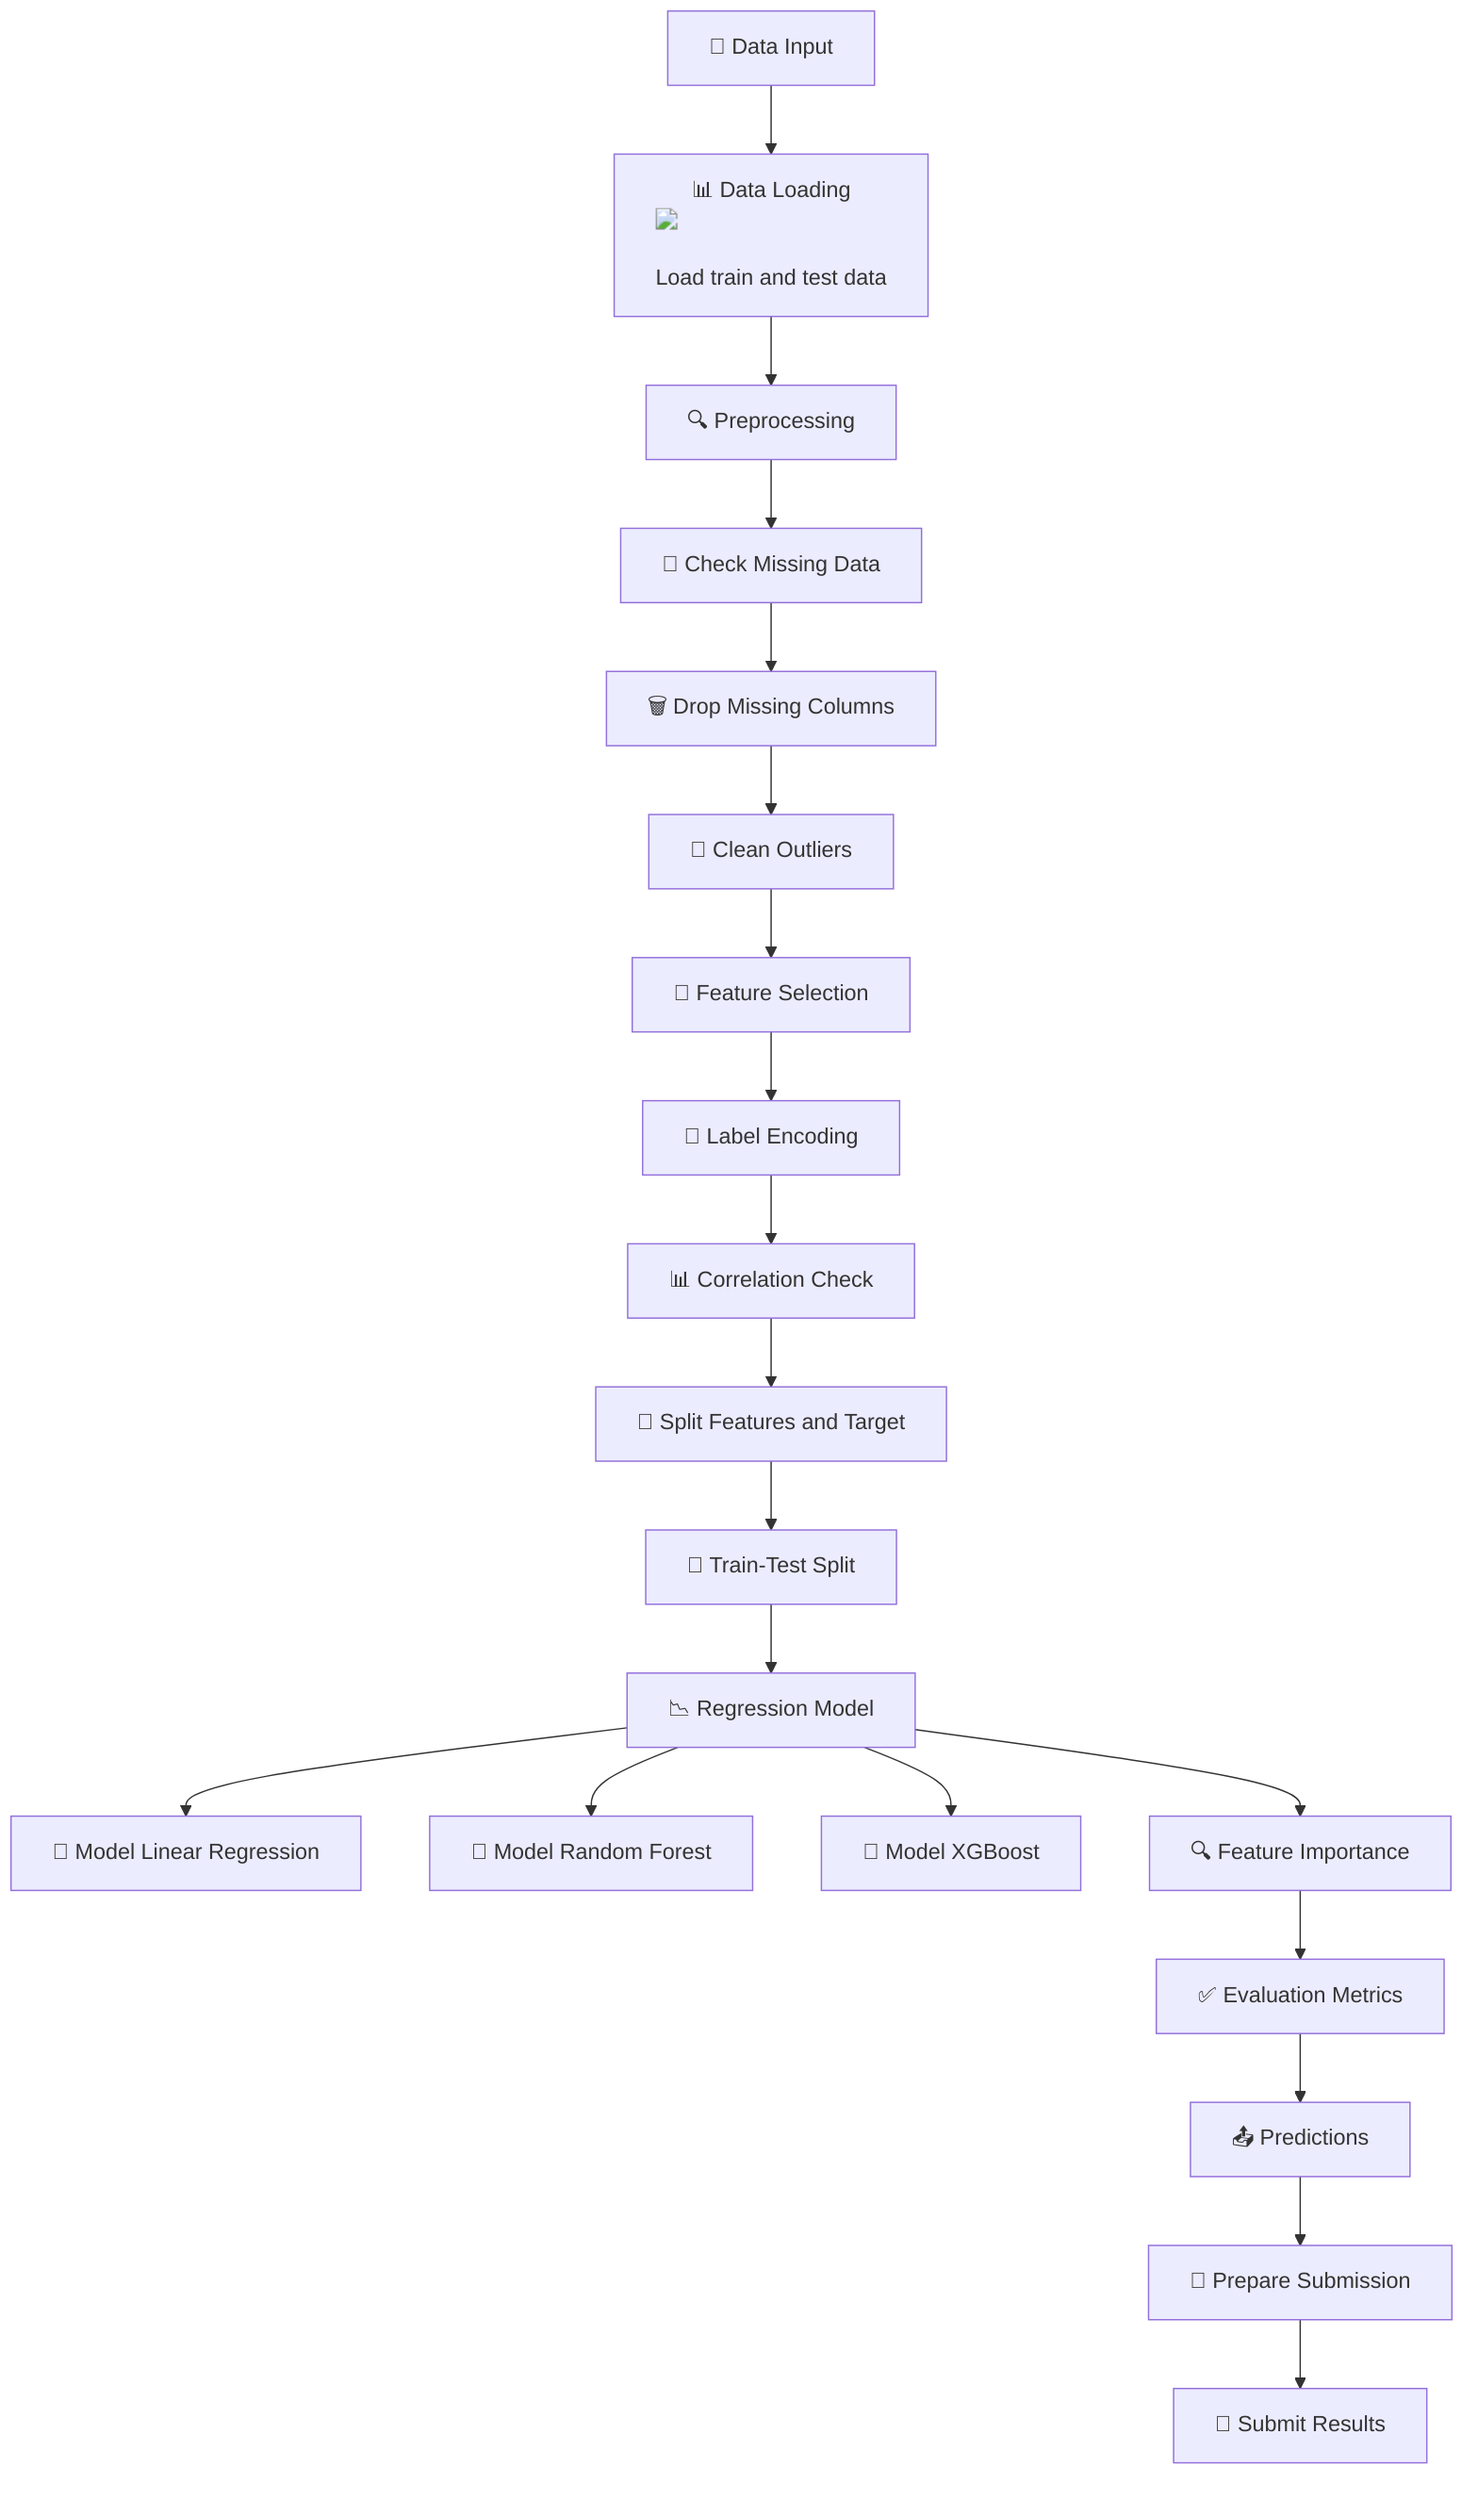 flowchart TD
    A["📁 Data Input"] --> B["📊 Data Loading <img src='icons/file.svg'/> <br/> Load train and test data"]
    B --> C["🔍 Preprocessing"]
    C --> D["🔎 Check Missing Data"]
    D --> E["🗑️ Drop Missing Columns"]
    E --> F["🧹 Clean Outliers"]
    F --> G["🔎 Feature Selection"]
    G --> H["🔢 Label Encoding"]
    H --> I["📊 Correlation Check"]
    I --> J["🧩 Split Features and Target"]
    J --> K["🔀 Train-Test Split"]
    K --> L["📉 Regression Model"]
    L --> M["📏 Model Linear Regression"]
    L --> N["🌲 Model Random Forest"]
    L --> O["🐉 Model XGBoost"]
    L --> P["🔍 Feature Importance"]
    P --> Q["✅ Evaluation Metrics"]
    Q --> R["📤 Predictions"]
    R --> S["📜 Prepare Submission"]
    S --> T["🚀 Submit Results"]